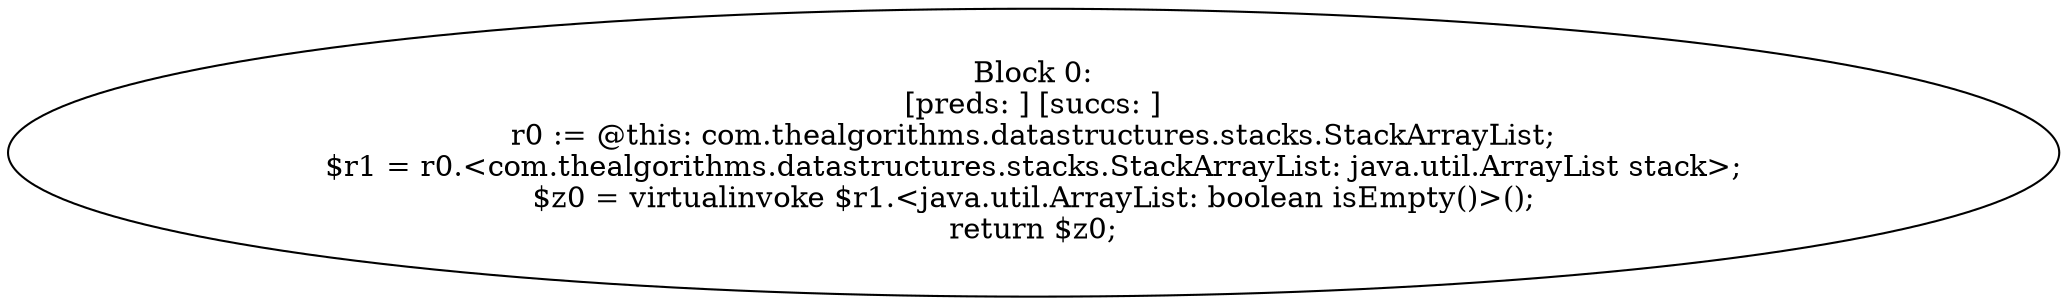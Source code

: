 digraph "unitGraph" {
    "Block 0:
[preds: ] [succs: ]
r0 := @this: com.thealgorithms.datastructures.stacks.StackArrayList;
$r1 = r0.<com.thealgorithms.datastructures.stacks.StackArrayList: java.util.ArrayList stack>;
$z0 = virtualinvoke $r1.<java.util.ArrayList: boolean isEmpty()>();
return $z0;
"
}
